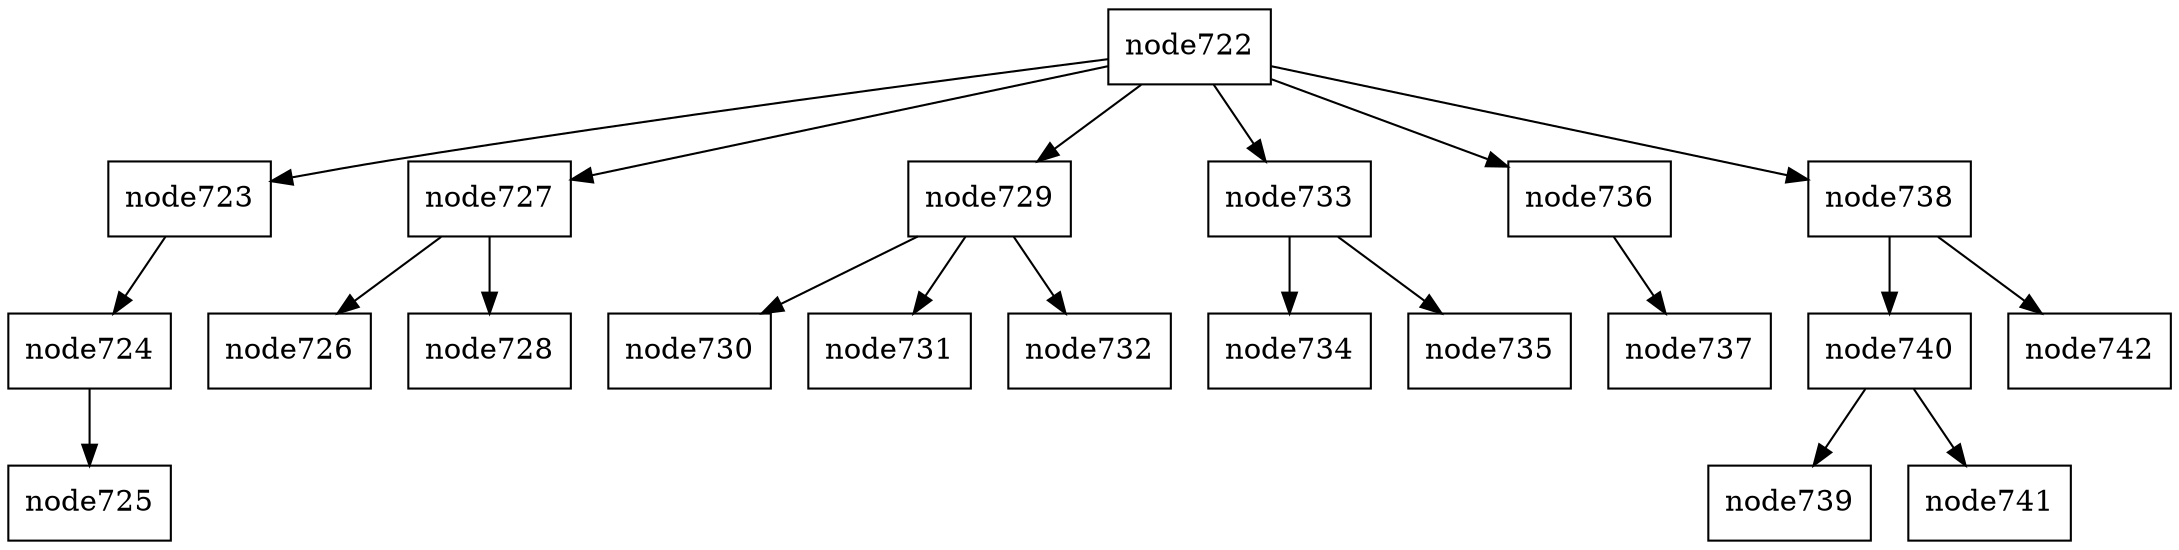 digraph G {
node [shape = circle];
node722 [ uuid = "9106bd2a-6d6a-459d-b847-87a8db24ef2e" shape = "record" layer = "MDL
 " ];
node723 [ uuid = "3e331539-fbee-4412-9fbf-f20f6009808a" shape = "record" layer = "KWD
 decl" ];
node724 [ uuid = "23ccb1df-0205-4f54-ae04-c476ba13ae15" shape = "record" layer = "ID-LIST
 " ];
node725 [ uuid = "14f21e13-82d6-492d-b3b3-3a64c7438679" shape = "record" layer = "ID-DECL
 lives" ];
node724 -> node725;
node723 -> node724;
node722 -> node723;
node727 [ uuid = "eb00e8db-d837-47e6-9de7-f1931f23bde1" shape = "record" layer = "ASGN
 =" ];
node726 [ uuid = "f40cbd41-de70-4b5a-9712-ee17612d3815" shape = "record" layer = "ID-LHS
 lives" ];
node727 -> node726;
node728 [ uuid = "616616cf-a17b-4003-b7a7-235dfcf8da96" shape = "record" layer = "NUM
 64" ];
node727 -> node728;
node722 -> node727;
node729 [ uuid = "3501b954-ff14-401c-a760-8cadb35eb973" shape = "record" layer = "KWD
 setcol" ];
node730 [ uuid = "ae906550-038e-46e6-9f58-278287a4c80c" shape = "record" layer = "NUM
 3" ];
node729 -> node730;
node731 [ uuid = "b913b91d-5824-4b43-808d-d0682c62ede2" shape = "record" layer = "NUM
 3" ];
node729 -> node731;
node732 [ uuid = "2363380f-7c03-482a-80be-65c44e02e392" shape = "record" layer = "NUM
 3" ];
node729 -> node732;
node722 -> node729;
node733 [ uuid = "3fd85cdc-ab97-4b1b-8e65-abf566bf6a2a" shape = "record" layer = "KWD
 setpos" ];
node734 [ uuid = "1b14c295-6a2f-46c0-ad22-1ae1dec2a7dc" shape = "record" layer = "NUM
 128" ];
node733 -> node734;
node735 [ uuid = "1357bae5-d171-4154-8bc5-b07657142af9" shape = "record" layer = "NUM
 2" ];
node733 -> node735;
node722 -> node733;
node736 [ uuid = "d034c08c-9d40-47c5-960e-a3fefbb64f89" shape = "record" layer = "KWD
 settext" ];
node737 [ uuid = "840f720b-5f02-4bc2-9d0f-5fda631f4ad3" shape = "record" layer = "STR
 score: 000000" ];
node736 -> node737;
node722 -> node736;
node738 [ uuid = "41aa9ef9-fc56-46f3-bd59-f152ffee17ec" shape = "record" layer = "KWD
 while" ];
node740 [ uuid = "77343501-2780-4ff6-9651-b431ae60bc50" shape = "record" layer = "OP
 \>" ];
node739 [ uuid = "7d1ad5ac-2b51-457c-bbfc-51b193ab8c7e" shape = "record" layer = "ID-RHS
 lives" ];
node740 -> node739;
node741 [ uuid = "6425716a-9ede-46f4-ac4b-222d55a8585e" shape = "record" layer = "NUM
 0" ];
node740 -> node741;
node738 -> node740;
node742 [ uuid = "01b60f08-4195-4e2b-8fd4-9cfef5df1526" shape = "record" layer = "Block
 " ];
node738 -> node742;
node722 -> node738;
}
